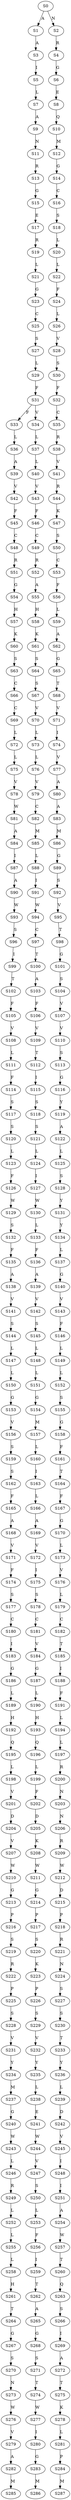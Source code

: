 strict digraph  {
	S0 -> S1 [ label = A ];
	S0 -> S2 [ label = N ];
	S1 -> S3 [ label = A ];
	S2 -> S4 [ label = R ];
	S3 -> S5 [ label = I ];
	S4 -> S6 [ label = G ];
	S5 -> S7 [ label = L ];
	S6 -> S8 [ label = E ];
	S7 -> S9 [ label = A ];
	S8 -> S10 [ label = Q ];
	S9 -> S11 [ label = N ];
	S10 -> S12 [ label = M ];
	S11 -> S13 [ label = R ];
	S12 -> S14 [ label = G ];
	S13 -> S15 [ label = G ];
	S14 -> S16 [ label = C ];
	S15 -> S17 [ label = E ];
	S16 -> S18 [ label = S ];
	S17 -> S19 [ label = R ];
	S18 -> S20 [ label = L ];
	S19 -> S21 [ label = L ];
	S20 -> S22 [ label = L ];
	S21 -> S23 [ label = G ];
	S22 -> S24 [ label = F ];
	S23 -> S25 [ label = C ];
	S24 -> S26 [ label = L ];
	S25 -> S27 [ label = S ];
	S26 -> S28 [ label = V ];
	S27 -> S29 [ label = L ];
	S28 -> S30 [ label = S ];
	S29 -> S31 [ label = F ];
	S30 -> S32 [ label = F ];
	S31 -> S33 [ label = F ];
	S31 -> S34 [ label = V ];
	S32 -> S35 [ label = C ];
	S33 -> S36 [ label = L ];
	S34 -> S37 [ label = L ];
	S35 -> S38 [ label = R ];
	S36 -> S39 [ label = A ];
	S37 -> S40 [ label = L ];
	S38 -> S41 [ label = V ];
	S39 -> S42 [ label = V ];
	S40 -> S43 [ label = V ];
	S41 -> S44 [ label = R ];
	S42 -> S45 [ label = F ];
	S43 -> S46 [ label = F ];
	S44 -> S47 [ label = K ];
	S45 -> S48 [ label = C ];
	S46 -> S49 [ label = C ];
	S47 -> S50 [ label = S ];
	S48 -> S51 [ label = R ];
	S49 -> S52 [ label = R ];
	S50 -> S53 [ label = C ];
	S51 -> S54 [ label = G ];
	S52 -> S55 [ label = A ];
	S53 -> S56 [ label = F ];
	S54 -> S57 [ label = H ];
	S55 -> S58 [ label = H ];
	S56 -> S59 [ label = L ];
	S57 -> S60 [ label = K ];
	S58 -> S61 [ label = K ];
	S59 -> S62 [ label = A ];
	S60 -> S63 [ label = S ];
	S61 -> S64 [ label = S ];
	S62 -> S65 [ label = G ];
	S63 -> S66 [ label = C ];
	S64 -> S67 [ label = S ];
	S65 -> S68 [ label = T ];
	S66 -> S69 [ label = C ];
	S67 -> S70 [ label = V ];
	S68 -> S71 [ label = V ];
	S69 -> S72 [ label = L ];
	S70 -> S73 [ label = L ];
	S71 -> S74 [ label = I ];
	S72 -> S75 [ label = L ];
	S73 -> S76 [ label = L ];
	S74 -> S77 [ label = V ];
	S75 -> S78 [ label = V ];
	S76 -> S79 [ label = V ];
	S77 -> S80 [ label = A ];
	S78 -> S81 [ label = W ];
	S79 -> S82 [ label = C ];
	S80 -> S83 [ label = A ];
	S81 -> S84 [ label = A ];
	S82 -> S85 [ label = M ];
	S83 -> S86 [ label = M ];
	S84 -> S87 [ label = I ];
	S85 -> S88 [ label = L ];
	S86 -> S89 [ label = G ];
	S87 -> S90 [ label = A ];
	S88 -> S91 [ label = I ];
	S89 -> S92 [ label = S ];
	S90 -> S93 [ label = W ];
	S91 -> S94 [ label = W ];
	S92 -> S95 [ label = V ];
	S93 -> S96 [ label = S ];
	S94 -> S97 [ label = C ];
	S95 -> S98 [ label = T ];
	S96 -> S99 [ label = I ];
	S97 -> S100 [ label = T ];
	S98 -> S101 [ label = G ];
	S99 -> S102 [ label = T ];
	S100 -> S103 [ label = A ];
	S101 -> S104 [ label = S ];
	S102 -> S105 [ label = F ];
	S103 -> S106 [ label = F ];
	S104 -> S107 [ label = V ];
	S105 -> S108 [ label = V ];
	S106 -> S109 [ label = V ];
	S107 -> S110 [ label = V ];
	S108 -> S111 [ label = L ];
	S109 -> S112 [ label = T ];
	S110 -> S113 [ label = S ];
	S111 -> S114 [ label = F ];
	S112 -> S115 [ label = I ];
	S113 -> S116 [ label = G ];
	S114 -> S117 [ label = S ];
	S115 -> S118 [ label = S ];
	S116 -> S119 [ label = Y ];
	S117 -> S120 [ label = S ];
	S118 -> S121 [ label = S ];
	S119 -> S122 [ label = A ];
	S120 -> S123 [ label = L ];
	S121 -> S124 [ label = L ];
	S122 -> S125 [ label = L ];
	S123 -> S126 [ label = F ];
	S124 -> S127 [ label = I ];
	S125 -> S128 [ label = S ];
	S126 -> S129 [ label = W ];
	S127 -> S130 [ label = W ];
	S128 -> S131 [ label = Y ];
	S129 -> S132 [ label = S ];
	S130 -> S133 [ label = L ];
	S131 -> S134 [ label = Y ];
	S132 -> S135 [ label = F ];
	S133 -> S136 [ label = F ];
	S134 -> S137 [ label = L ];
	S135 -> S138 [ label = A ];
	S136 -> S139 [ label = A ];
	S137 -> S140 [ label = G ];
	S138 -> S141 [ label = V ];
	S139 -> S142 [ label = V ];
	S140 -> S143 [ label = V ];
	S141 -> S144 [ label = S ];
	S142 -> S145 [ label = S ];
	S143 -> S146 [ label = F ];
	S144 -> S147 [ label = L ];
	S145 -> S148 [ label = L ];
	S146 -> S149 [ label = L ];
	S147 -> S150 [ label = L ];
	S148 -> S151 [ label = L ];
	S149 -> S152 [ label = L ];
	S150 -> S153 [ label = G ];
	S151 -> S154 [ label = G ];
	S152 -> S155 [ label = S ];
	S153 -> S156 [ label = V ];
	S154 -> S157 [ label = M ];
	S155 -> S158 [ label = G ];
	S156 -> S159 [ label = S ];
	S157 -> S160 [ label = L ];
	S158 -> S161 [ label = F ];
	S159 -> S162 [ label = S ];
	S160 -> S163 [ label = I ];
	S161 -> S164 [ label = T ];
	S162 -> S165 [ label = F ];
	S163 -> S166 [ label = L ];
	S164 -> S167 [ label = F ];
	S165 -> S168 [ label = A ];
	S166 -> S169 [ label = A ];
	S167 -> S170 [ label = G ];
	S168 -> S171 [ label = V ];
	S169 -> S172 [ label = V ];
	S170 -> S173 [ label = L ];
	S171 -> S174 [ label = F ];
	S172 -> S175 [ label = I ];
	S173 -> S176 [ label = V ];
	S174 -> S177 [ label = S ];
	S175 -> S178 [ label = S ];
	S176 -> S179 [ label = L ];
	S177 -> S180 [ label = C ];
	S178 -> S181 [ label = C ];
	S179 -> S182 [ label = C ];
	S180 -> S183 [ label = I ];
	S181 -> S184 [ label = V ];
	S182 -> S185 [ label = T ];
	S183 -> S186 [ label = G ];
	S184 -> S187 [ label = G ];
	S185 -> S188 [ label = I ];
	S186 -> S189 [ label = L ];
	S187 -> S190 [ label = L ];
	S188 -> S191 [ label = F ];
	S189 -> S192 [ label = H ];
	S190 -> S193 [ label = H ];
	S191 -> S194 [ label = L ];
	S192 -> S195 [ label = Q ];
	S193 -> S196 [ label = Q ];
	S194 -> S197 [ label = L ];
	S195 -> S198 [ label = L ];
	S196 -> S199 [ label = L ];
	S197 -> S200 [ label = R ];
	S198 -> S201 [ label = V ];
	S199 -> S202 [ label = F ];
	S200 -> S203 [ label = N ];
	S201 -> S204 [ label = D ];
	S202 -> S205 [ label = D ];
	S203 -> S206 [ label = N ];
	S204 -> S207 [ label = V ];
	S205 -> S208 [ label = K ];
	S206 -> S209 [ label = R ];
	S207 -> S210 [ label = W ];
	S208 -> S211 [ label = W ];
	S209 -> S212 [ label = W ];
	S210 -> S213 [ label = G ];
	S211 -> S214 [ label = G ];
	S212 -> S215 [ label = D ];
	S213 -> S216 [ label = P ];
	S214 -> S217 [ label = P ];
	S215 -> S218 [ label = P ];
	S216 -> S219 [ label = S ];
	S217 -> S220 [ label = S ];
	S218 -> S221 [ label = R ];
	S219 -> S222 [ label = R ];
	S220 -> S223 [ label = K ];
	S221 -> S224 [ label = N ];
	S222 -> S225 [ label = P ];
	S223 -> S226 [ label = P ];
	S224 -> S227 [ label = S ];
	S225 -> S228 [ label = S ];
	S226 -> S229 [ label = S ];
	S227 -> S230 [ label = S ];
	S228 -> S231 [ label = V ];
	S229 -> S232 [ label = V ];
	S230 -> S233 [ label = T ];
	S231 -> S234 [ label = Y ];
	S232 -> S235 [ label = Y ];
	S233 -> S236 [ label = Y ];
	S234 -> S237 [ label = M ];
	S235 -> S238 [ label = L ];
	S236 -> S239 [ label = L ];
	S237 -> S240 [ label = G ];
	S238 -> S241 [ label = E ];
	S239 -> S242 [ label = D ];
	S240 -> S243 [ label = W ];
	S241 -> S244 [ label = W ];
	S242 -> S245 [ label = V ];
	S243 -> S246 [ label = L ];
	S244 -> S247 [ label = V ];
	S245 -> S248 [ label = I ];
	S246 -> S249 [ label = R ];
	S247 -> S250 [ label = S ];
	S248 -> S251 [ label = I ];
	S249 -> S252 [ label = L ];
	S250 -> S253 [ label = L ];
	S251 -> S254 [ label = A ];
	S252 -> S255 [ label = L ];
	S253 -> S256 [ label = F ];
	S254 -> S257 [ label = W ];
	S255 -> S258 [ label = L ];
	S256 -> S259 [ label = I ];
	S257 -> S260 [ label = T ];
	S258 -> S261 [ label = H ];
	S259 -> S262 [ label = T ];
	S260 -> S263 [ label = Q ];
	S261 -> S264 [ label = T ];
	S262 -> S265 [ label = A ];
	S263 -> S266 [ label = S ];
	S264 -> S267 [ label = G ];
	S265 -> S268 [ label = G ];
	S266 -> S269 [ label = I ];
	S267 -> S270 [ label = S ];
	S268 -> S271 [ label = S ];
	S269 -> S272 [ label = A ];
	S270 -> S273 [ label = N ];
	S271 -> S274 [ label = T ];
	S272 -> S275 [ label = T ];
	S273 -> S276 [ label = W ];
	S274 -> S277 [ label = W ];
	S275 -> S278 [ label = K ];
	S276 -> S279 [ label = V ];
	S277 -> S280 [ label = I ];
	S278 -> S281 [ label = L ];
	S279 -> S282 [ label = A ];
	S280 -> S283 [ label = G ];
	S281 -> S284 [ label = P ];
	S282 -> S285 [ label = M ];
	S283 -> S286 [ label = M ];
	S284 -> S287 [ label = M ];
}
